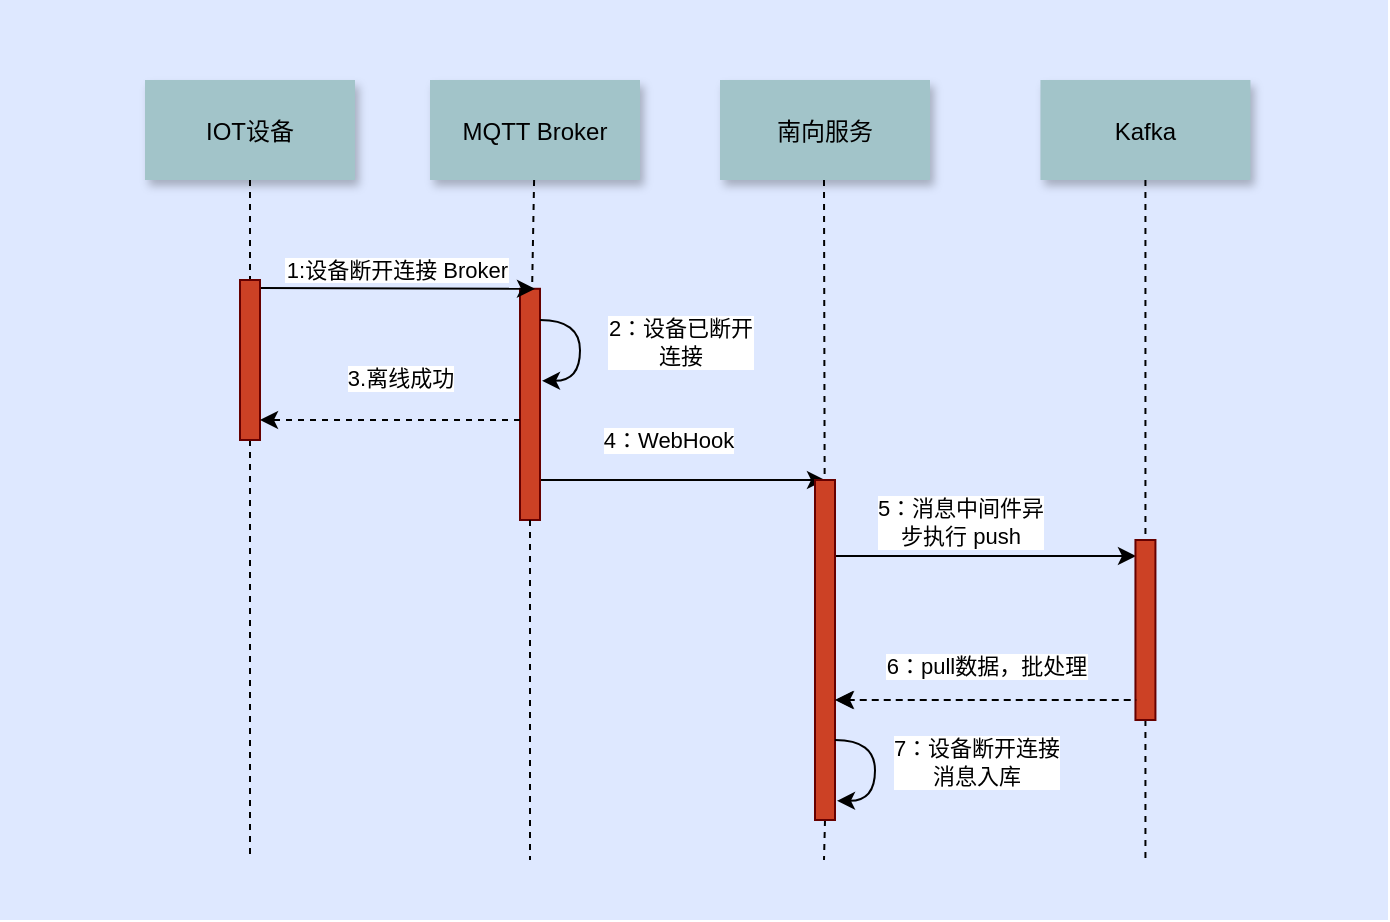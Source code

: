 <mxfile version="14.2.9" type="github">
  <diagram id="0NMO2fZKHkWk2bo2I6Xd" name="第 1 页">
    <mxGraphModel dx="717" dy="395" grid="0" gridSize="10" guides="1" tooltips="1" connect="1" arrows="1" fold="1" page="0" pageScale="1" pageWidth="827" pageHeight="1169" math="0" shadow="0">
      <root>
        <mxCell id="0" />
        <mxCell id="1" parent="0" />
        <mxCell id="xrvVhCjVV4JzKmWy8pxY-1" value="" style="fillColor=#DEE8FF;strokeColor=none" vertex="1" parent="1">
          <mxGeometry x="80" y="20" width="694" height="460" as="geometry" />
        </mxCell>
        <mxCell id="xrvVhCjVV4JzKmWy8pxY-2" value="IOT设备" style="shadow=1;fillColor=#A2C4C9;strokeColor=none" vertex="1" parent="1">
          <mxGeometry x="152.5" y="60" width="105" height="50" as="geometry" />
        </mxCell>
        <mxCell id="xrvVhCjVV4JzKmWy8pxY-3" value="" style="edgeStyle=orthogonalEdgeStyle;rounded=0;orthogonalLoop=1;jettySize=auto;html=1;entryX=0;entryY=0.25;entryDx=0;entryDy=0;" edge="1" parent="1">
          <mxGeometry relative="1" as="geometry">
            <mxPoint x="492.5" y="260" as="targetPoint" />
            <Array as="points">
              <mxPoint x="425" y="260" />
              <mxPoint x="425" y="260" />
            </Array>
            <mxPoint x="350" y="260" as="sourcePoint" />
          </mxGeometry>
        </mxCell>
        <mxCell id="xrvVhCjVV4JzKmWy8pxY-4" value="4：WebHook" style="edgeLabel;html=1;align=center;verticalAlign=middle;resizable=0;points=[];" vertex="1" connectable="0" parent="xrvVhCjVV4JzKmWy8pxY-3">
          <mxGeometry x="-0.372" y="1" relative="1" as="geometry">
            <mxPoint x="19" y="-19" as="offset" />
          </mxGeometry>
        </mxCell>
        <mxCell id="xrvVhCjVV4JzKmWy8pxY-5" value="" style="fillColor=#CC4125;strokeColor=#660000" vertex="1" parent="1">
          <mxGeometry x="340" y="164.39" width="10" height="115.61" as="geometry" />
        </mxCell>
        <mxCell id="xrvVhCjVV4JzKmWy8pxY-6" value="MQTT Broker" style="shadow=1;fillColor=#A2C4C9;strokeColor=none" vertex="1" parent="1">
          <mxGeometry x="295" y="60" width="105" height="50" as="geometry" />
        </mxCell>
        <mxCell id="xrvVhCjVV4JzKmWy8pxY-7" value="" style="edgeStyle=none;endArrow=none;dashed=1" edge="1" parent="1" source="xrvVhCjVV4JzKmWy8pxY-6" target="xrvVhCjVV4JzKmWy8pxY-5">
          <mxGeometry x="272.335" y="165" width="100" height="100" as="geometry">
            <mxPoint x="347.259" y="110" as="sourcePoint" />
            <mxPoint x="347.576" y="165" as="targetPoint" />
          </mxGeometry>
        </mxCell>
        <mxCell id="xrvVhCjVV4JzKmWy8pxY-8" value="南向服务" style="shadow=1;fillColor=#A2C4C9;strokeColor=none" vertex="1" parent="1">
          <mxGeometry x="440.004" y="60.0" width="105" height="50" as="geometry" />
        </mxCell>
        <mxCell id="xrvVhCjVV4JzKmWy8pxY-9" value="Kafka" style="shadow=1;fillColor=#A2C4C9;strokeColor=none" vertex="1" parent="1">
          <mxGeometry x="600.22" y="60" width="105" height="50" as="geometry" />
        </mxCell>
        <mxCell id="xrvVhCjVV4JzKmWy8pxY-10" value="" style="edgeStyle=elbowEdgeStyle;elbow=horizontal;endArrow=none;dashed=1" edge="1" parent="1" source="xrvVhCjVV4JzKmWy8pxY-2">
          <mxGeometry x="230.0" y="310" width="100" height="100" as="geometry">
            <mxPoint x="230.0" y="410" as="sourcePoint" />
            <mxPoint x="205" y="220" as="targetPoint" />
          </mxGeometry>
        </mxCell>
        <mxCell id="xrvVhCjVV4JzKmWy8pxY-11" value="" style="edgeStyle=none;dashed=1;endArrow=none" edge="1" parent="1">
          <mxGeometry x="50" y="300" width="100" height="100" as="geometry">
            <mxPoint x="205" y="210" as="sourcePoint" />
            <mxPoint x="205" y="450" as="targetPoint" />
          </mxGeometry>
        </mxCell>
        <mxCell id="xrvVhCjVV4JzKmWy8pxY-12" value="1:设备断开连接 Broker" style="edgeStyle=none;verticalLabelPosition=top;verticalAlign=bottom;entryX=0.75;entryY=0;entryDx=0;entryDy=0;" edge="1" parent="1" target="xrvVhCjVV4JzKmWy8pxY-5">
          <mxGeometry x="242.955" y="77.096" width="100" height="100" as="geometry">
            <mxPoint x="210" y="164" as="sourcePoint" />
            <mxPoint x="320" y="164.386" as="targetPoint" />
          </mxGeometry>
        </mxCell>
        <mxCell id="xrvVhCjVV4JzKmWy8pxY-13" value="" style="edgeStyle=none;endArrow=none;dashed=1;exitX=0.5;exitY=1;exitDx=0;exitDy=0;" edge="1" parent="1" source="xrvVhCjVV4JzKmWy8pxY-24">
          <mxGeometry x="431.488" y="175.0" width="100" height="100" as="geometry">
            <mxPoint x="492.286" y="410" as="sourcePoint" />
            <mxPoint x="492" y="450" as="targetPoint" />
          </mxGeometry>
        </mxCell>
        <mxCell id="xrvVhCjVV4JzKmWy8pxY-14" value="" style="edgeStyle=none;endArrow=none;dashed=1" edge="1" parent="1" source="xrvVhCjVV4JzKmWy8pxY-26">
          <mxGeometry x="592.208" y="175.0" width="100" height="100" as="geometry">
            <mxPoint x="652.729" y="110" as="sourcePoint" />
            <mxPoint x="652.72" y="450" as="targetPoint" />
          </mxGeometry>
        </mxCell>
        <mxCell id="xrvVhCjVV4JzKmWy8pxY-15" value="" style="fillColor=#CC4125;strokeColor=#660000" vertex="1" parent="1">
          <mxGeometry x="200" y="160" width="10" height="80" as="geometry" />
        </mxCell>
        <mxCell id="xrvVhCjVV4JzKmWy8pxY-16" style="edgeStyle=orthogonalEdgeStyle;curved=1;rounded=0;orthogonalLoop=1;jettySize=auto;html=1;exitX=0.928;exitY=0.095;exitDx=0;exitDy=0;exitPerimeter=0;" edge="1" parent="1">
          <mxGeometry relative="1" as="geometry">
            <mxPoint x="350.0" y="180.008" as="sourcePoint" />
            <mxPoint x="351" y="210.4" as="targetPoint" />
            <Array as="points">
              <mxPoint x="370" y="180.4" />
              <mxPoint x="370" y="210.4" />
              <mxPoint x="351" y="210.4" />
            </Array>
          </mxGeometry>
        </mxCell>
        <mxCell id="xrvVhCjVV4JzKmWy8pxY-17" value="2：设备已断开&lt;br&gt;连接" style="edgeLabel;html=1;align=center;verticalAlign=middle;resizable=0;points=[];" vertex="1" connectable="0" parent="xrvVhCjVV4JzKmWy8pxY-16">
          <mxGeometry x="-0.314" y="-1" relative="1" as="geometry">
            <mxPoint x="51" y="6.73" as="offset" />
          </mxGeometry>
        </mxCell>
        <mxCell id="xrvVhCjVV4JzKmWy8pxY-18" style="edgeStyle=orthogonalEdgeStyle;rounded=0;orthogonalLoop=1;jettySize=auto;html=1;exitX=0.95;exitY=0.333;exitDx=0;exitDy=0;entryX=0.028;entryY=0.089;entryDx=0;entryDy=0;exitPerimeter=0;entryPerimeter=0;" edge="1" parent="1" source="xrvVhCjVV4JzKmWy8pxY-24" target="xrvVhCjVV4JzKmWy8pxY-26">
          <mxGeometry relative="1" as="geometry">
            <Array as="points">
              <mxPoint x="497" y="298" />
            </Array>
            <mxPoint x="498.1" y="387.68" as="sourcePoint" />
          </mxGeometry>
        </mxCell>
        <mxCell id="xrvVhCjVV4JzKmWy8pxY-19" value="5：消息中间件异&lt;br&gt;步执行 push" style="edgeLabel;html=1;align=center;verticalAlign=middle;resizable=0;points=[];" vertex="1" connectable="0" parent="xrvVhCjVV4JzKmWy8pxY-18">
          <mxGeometry x="-0.328" y="-1" relative="1" as="geometry">
            <mxPoint x="24.68" y="-18.71" as="offset" />
          </mxGeometry>
        </mxCell>
        <mxCell id="xrvVhCjVV4JzKmWy8pxY-20" value="" style="edgeStyle=none;endArrow=none;dashed=1" edge="1" parent="1" source="xrvVhCjVV4JzKmWy8pxY-24">
          <mxGeometry x="431.488" y="175.0" width="100" height="100" as="geometry">
            <mxPoint x="492" y="110" as="sourcePoint" />
            <mxPoint x="492.444" y="350" as="targetPoint" />
          </mxGeometry>
        </mxCell>
        <mxCell id="xrvVhCjVV4JzKmWy8pxY-21" value="" style="edgeStyle=none;endArrow=none;dashed=1" edge="1" parent="1" source="xrvVhCjVV4JzKmWy8pxY-5">
          <mxGeometry x="376.571" y="339.697" width="100" height="100" as="geometry">
            <mxPoint x="345" y="510" as="sourcePoint" />
            <mxPoint x="345" y="450" as="targetPoint" />
          </mxGeometry>
        </mxCell>
        <mxCell id="xrvVhCjVV4JzKmWy8pxY-22" value="" style="edgeStyle=orthogonalEdgeStyle;rounded=0;orthogonalLoop=1;jettySize=auto;html=1;dashed=1;" edge="1" parent="1">
          <mxGeometry relative="1" as="geometry">
            <mxPoint x="210" y="230" as="targetPoint" />
            <Array as="points">
              <mxPoint x="250" y="230" />
              <mxPoint x="250" y="230" />
            </Array>
            <mxPoint x="340" y="230" as="sourcePoint" />
          </mxGeometry>
        </mxCell>
        <mxCell id="xrvVhCjVV4JzKmWy8pxY-23" value="3.离线成功" style="edgeLabel;html=1;align=center;verticalAlign=middle;resizable=0;points=[];" vertex="1" connectable="0" parent="xrvVhCjVV4JzKmWy8pxY-22">
          <mxGeometry x="-0.372" y="1" relative="1" as="geometry">
            <mxPoint x="-19" y="-22.69" as="offset" />
          </mxGeometry>
        </mxCell>
        <mxCell id="xrvVhCjVV4JzKmWy8pxY-24" value="" style="fillColor=#CC4125;strokeColor=#660000" vertex="1" parent="1">
          <mxGeometry x="487.5" y="260" width="10" height="170" as="geometry" />
        </mxCell>
        <mxCell id="xrvVhCjVV4JzKmWy8pxY-25" value="" style="edgeStyle=none;endArrow=none;dashed=1" edge="1" parent="1" target="xrvVhCjVV4JzKmWy8pxY-24">
          <mxGeometry x="431.488" y="175.0" width="100" height="100" as="geometry">
            <mxPoint x="492" y="110" as="sourcePoint" />
            <mxPoint x="492.444" y="350" as="targetPoint" />
          </mxGeometry>
        </mxCell>
        <mxCell id="xrvVhCjVV4JzKmWy8pxY-26" value="" style="fillColor=#CC4125;strokeColor=#660000" vertex="1" parent="1">
          <mxGeometry x="647.72" y="290" width="10" height="90" as="geometry" />
        </mxCell>
        <mxCell id="xrvVhCjVV4JzKmWy8pxY-27" value="" style="edgeStyle=none;endArrow=none;dashed=1" edge="1" parent="1" source="xrvVhCjVV4JzKmWy8pxY-9" target="xrvVhCjVV4JzKmWy8pxY-26">
          <mxGeometry x="592.208" y="175.0" width="100" height="100" as="geometry">
            <mxPoint x="652.72" y="110" as="sourcePoint" />
            <mxPoint x="652.72" y="450" as="targetPoint" />
          </mxGeometry>
        </mxCell>
        <mxCell id="xrvVhCjVV4JzKmWy8pxY-28" style="edgeStyle=orthogonalEdgeStyle;rounded=0;orthogonalLoop=1;jettySize=auto;html=1;entryX=0.028;entryY=0.089;entryDx=0;entryDy=0;entryPerimeter=0;startArrow=classic;startFill=1;endArrow=none;endFill=0;dashed=1;" edge="1" parent="1">
          <mxGeometry relative="1" as="geometry">
            <Array as="points">
              <mxPoint x="497.5" y="370" />
            </Array>
            <mxPoint x="498" y="370" as="sourcePoint" />
            <mxPoint x="648.5" y="370.01" as="targetPoint" />
          </mxGeometry>
        </mxCell>
        <mxCell id="xrvVhCjVV4JzKmWy8pxY-29" style="edgeStyle=orthogonalEdgeStyle;rounded=0;orthogonalLoop=1;jettySize=auto;html=1;entryX=0.028;entryY=0.089;entryDx=0;entryDy=0;entryPerimeter=0;startArrow=classic;startFill=1;endArrow=none;endFill=0;dashed=1;" edge="1" parent="1">
          <mxGeometry relative="1" as="geometry">
            <Array as="points">
              <mxPoint x="497" y="370" />
            </Array>
            <mxPoint x="497.5" y="370" as="sourcePoint" />
            <mxPoint x="648" y="370.01" as="targetPoint" />
          </mxGeometry>
        </mxCell>
        <mxCell id="xrvVhCjVV4JzKmWy8pxY-30" value="6：pull数据，批处理" style="edgeLabel;html=1;align=center;verticalAlign=middle;resizable=0;points=[];" vertex="1" connectable="0" parent="xrvVhCjVV4JzKmWy8pxY-29">
          <mxGeometry x="-0.328" y="-1" relative="1" as="geometry">
            <mxPoint x="24.68" y="-18.71" as="offset" />
          </mxGeometry>
        </mxCell>
        <mxCell id="xrvVhCjVV4JzKmWy8pxY-31" style="edgeStyle=orthogonalEdgeStyle;curved=1;rounded=0;orthogonalLoop=1;jettySize=auto;html=1;exitX=0.928;exitY=0.095;exitDx=0;exitDy=0;exitPerimeter=0;" edge="1" parent="1">
          <mxGeometry relative="1" as="geometry">
            <mxPoint x="497.5" y="390.008" as="sourcePoint" />
            <mxPoint x="498.5" y="420.4" as="targetPoint" />
            <Array as="points">
              <mxPoint x="517.5" y="390.4" />
              <mxPoint x="517.5" y="420.4" />
              <mxPoint x="498.5" y="420.4" />
            </Array>
          </mxGeometry>
        </mxCell>
        <mxCell id="xrvVhCjVV4JzKmWy8pxY-32" value="7：设备断开连接&lt;br&gt;消息入库" style="edgeLabel;html=1;align=center;verticalAlign=middle;resizable=0;points=[];" vertex="1" connectable="0" parent="xrvVhCjVV4JzKmWy8pxY-31">
          <mxGeometry x="-0.314" y="-1" relative="1" as="geometry">
            <mxPoint x="51" y="6.73" as="offset" />
          </mxGeometry>
        </mxCell>
      </root>
    </mxGraphModel>
  </diagram>
</mxfile>

